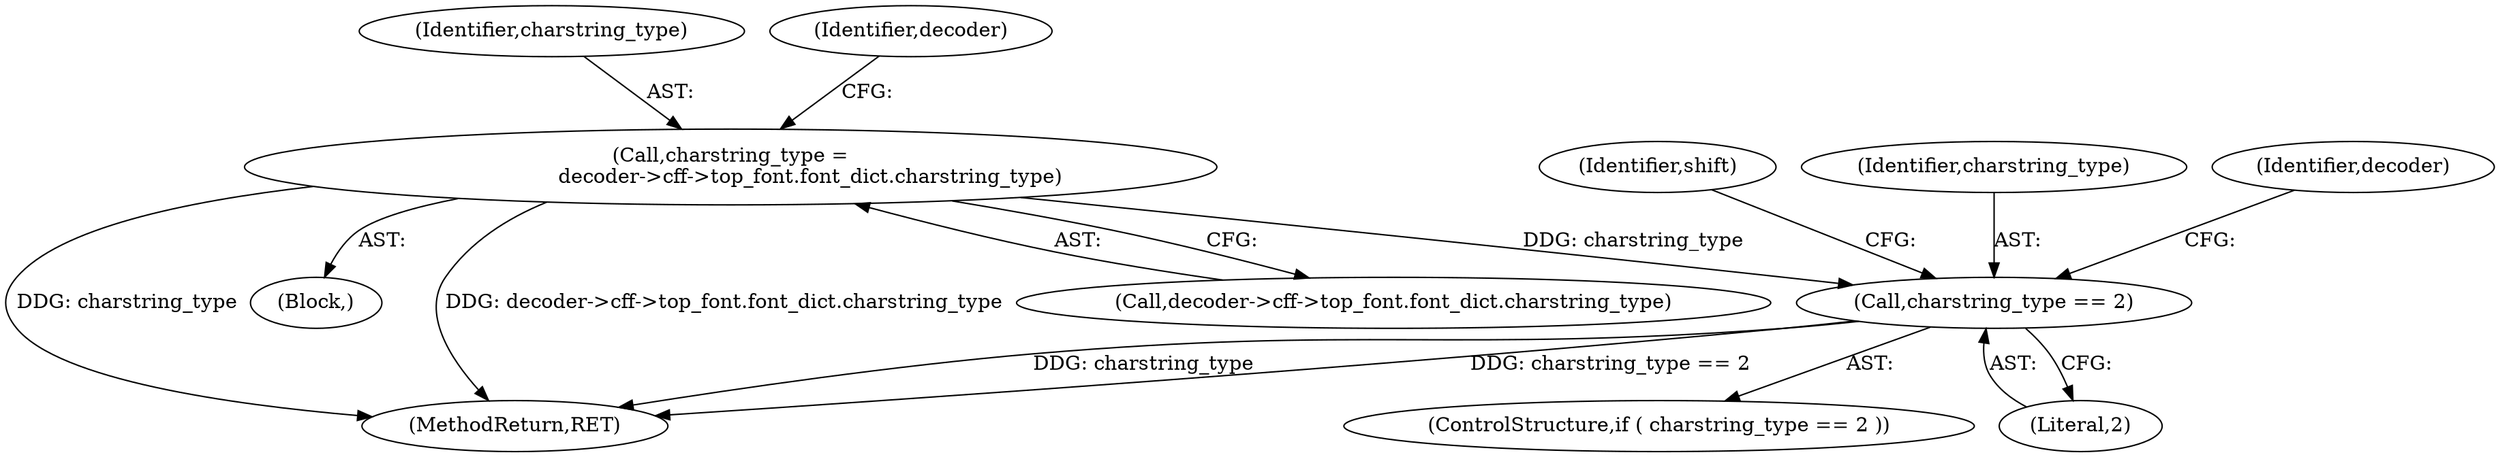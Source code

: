 digraph "0_savannah_7d3d2cc4fef72c6be9c454b3809c387e12b44cfc@pointer" {
"1000239" [label="(Call,charstring_type =\n                         decoder->cff->top_font.font_dict.charstring_type)"];
"1000548" [label="(Call,charstring_type == 2)"];
"1000240" [label="(Identifier,charstring_type)"];
"1000241" [label="(Call,decoder->cff->top_font.font_dict.charstring_type)"];
"1000253" [label="(Identifier,decoder)"];
"1000558" [label="(Identifier,decoder)"];
"1000550" [label="(Literal,2)"];
"1000552" [label="(Identifier,shift)"];
"1000222" [label="(Block,)"];
"1000239" [label="(Call,charstring_type =\n                         decoder->cff->top_font.font_dict.charstring_type)"];
"1003716" [label="(MethodReturn,RET)"];
"1000549" [label="(Identifier,charstring_type)"];
"1000548" [label="(Call,charstring_type == 2)"];
"1000547" [label="(ControlStructure,if ( charstring_type == 2 ))"];
"1000239" -> "1000222"  [label="AST: "];
"1000239" -> "1000241"  [label="CFG: "];
"1000240" -> "1000239"  [label="AST: "];
"1000241" -> "1000239"  [label="AST: "];
"1000253" -> "1000239"  [label="CFG: "];
"1000239" -> "1003716"  [label="DDG: charstring_type"];
"1000239" -> "1003716"  [label="DDG: decoder->cff->top_font.font_dict.charstring_type"];
"1000239" -> "1000548"  [label="DDG: charstring_type"];
"1000548" -> "1000547"  [label="AST: "];
"1000548" -> "1000550"  [label="CFG: "];
"1000549" -> "1000548"  [label="AST: "];
"1000550" -> "1000548"  [label="AST: "];
"1000552" -> "1000548"  [label="CFG: "];
"1000558" -> "1000548"  [label="CFG: "];
"1000548" -> "1003716"  [label="DDG: charstring_type == 2"];
"1000548" -> "1003716"  [label="DDG: charstring_type"];
}
